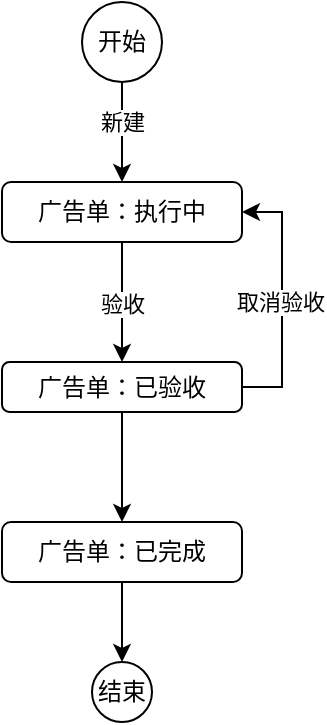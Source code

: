 <mxfile version="15.2.5" type="github">
  <diagram id="AkQMKZvMQYwWtEC3dOTx" name="Page-1">
    <mxGraphModel dx="1128" dy="597" grid="1" gridSize="10" guides="1" tooltips="1" connect="1" arrows="1" fold="1" page="1" pageScale="1" pageWidth="827" pageHeight="1169" math="0" shadow="0">
      <root>
        <mxCell id="0" />
        <mxCell id="1" parent="0" />
        <mxCell id="6yenNjJMddOGnztSA7gp-3" style="edgeStyle=orthogonalEdgeStyle;rounded=0;orthogonalLoop=1;jettySize=auto;html=1;" edge="1" parent="1" source="6yenNjJMddOGnztSA7gp-1" target="6yenNjJMddOGnztSA7gp-2">
          <mxGeometry relative="1" as="geometry" />
        </mxCell>
        <mxCell id="6yenNjJMddOGnztSA7gp-4" value="新建" style="edgeLabel;html=1;align=center;verticalAlign=middle;resizable=0;points=[];" vertex="1" connectable="0" parent="6yenNjJMddOGnztSA7gp-3">
          <mxGeometry x="0.305" relative="1" as="geometry">
            <mxPoint y="-13" as="offset" />
          </mxGeometry>
        </mxCell>
        <mxCell id="6yenNjJMddOGnztSA7gp-1" value="开始" style="ellipse;whiteSpace=wrap;html=1;aspect=fixed;" vertex="1" parent="1">
          <mxGeometry x="180" y="100" width="40" height="40" as="geometry" />
        </mxCell>
        <mxCell id="6yenNjJMddOGnztSA7gp-6" value="" style="edgeStyle=orthogonalEdgeStyle;rounded=0;orthogonalLoop=1;jettySize=auto;html=1;" edge="1" parent="1" source="6yenNjJMddOGnztSA7gp-2" target="6yenNjJMddOGnztSA7gp-5">
          <mxGeometry relative="1" as="geometry" />
        </mxCell>
        <mxCell id="6yenNjJMddOGnztSA7gp-7" value="验收" style="edgeLabel;html=1;align=center;verticalAlign=middle;resizable=0;points=[];" vertex="1" connectable="0" parent="6yenNjJMddOGnztSA7gp-6">
          <mxGeometry x="-0.255" relative="1" as="geometry">
            <mxPoint y="8" as="offset" />
          </mxGeometry>
        </mxCell>
        <mxCell id="6yenNjJMddOGnztSA7gp-2" value="广告单：执行中" style="rounded=1;whiteSpace=wrap;html=1;" vertex="1" parent="1">
          <mxGeometry x="140" y="190" width="120" height="30" as="geometry" />
        </mxCell>
        <mxCell id="6yenNjJMddOGnztSA7gp-9" style="edgeStyle=orthogonalEdgeStyle;rounded=0;orthogonalLoop=1;jettySize=auto;html=1;" edge="1" parent="1" source="6yenNjJMddOGnztSA7gp-5" target="6yenNjJMddOGnztSA7gp-8">
          <mxGeometry relative="1" as="geometry" />
        </mxCell>
        <mxCell id="6yenNjJMddOGnztSA7gp-11" style="edgeStyle=orthogonalEdgeStyle;rounded=0;orthogonalLoop=1;jettySize=auto;html=1;entryX=1;entryY=0.5;entryDx=0;entryDy=0;" edge="1" parent="1" source="6yenNjJMddOGnztSA7gp-5" target="6yenNjJMddOGnztSA7gp-2">
          <mxGeometry relative="1" as="geometry">
            <Array as="points">
              <mxPoint x="280" y="293" />
              <mxPoint x="280" y="205" />
            </Array>
          </mxGeometry>
        </mxCell>
        <mxCell id="6yenNjJMddOGnztSA7gp-12" value="取消验收" style="edgeLabel;html=1;align=center;verticalAlign=middle;resizable=0;points=[];" vertex="1" connectable="0" parent="6yenNjJMddOGnztSA7gp-11">
          <mxGeometry x="-0.194" y="1" relative="1" as="geometry">
            <mxPoint y="-11" as="offset" />
          </mxGeometry>
        </mxCell>
        <mxCell id="6yenNjJMddOGnztSA7gp-5" value="广告单：已验收" style="whiteSpace=wrap;html=1;rounded=1;" vertex="1" parent="1">
          <mxGeometry x="140" y="280" width="120" height="25" as="geometry" />
        </mxCell>
        <mxCell id="6yenNjJMddOGnztSA7gp-16" style="edgeStyle=orthogonalEdgeStyle;rounded=0;orthogonalLoop=1;jettySize=auto;html=1;entryX=0.5;entryY=0;entryDx=0;entryDy=0;" edge="1" parent="1" source="6yenNjJMddOGnztSA7gp-8" target="6yenNjJMddOGnztSA7gp-15">
          <mxGeometry relative="1" as="geometry" />
        </mxCell>
        <mxCell id="6yenNjJMddOGnztSA7gp-8" value="广告单：已完成" style="whiteSpace=wrap;html=1;rounded=1;" vertex="1" parent="1">
          <mxGeometry x="140" y="360" width="120" height="30" as="geometry" />
        </mxCell>
        <mxCell id="6yenNjJMddOGnztSA7gp-15" value="结束" style="ellipse;whiteSpace=wrap;html=1;aspect=fixed;" vertex="1" parent="1">
          <mxGeometry x="185" y="430" width="30" height="30" as="geometry" />
        </mxCell>
      </root>
    </mxGraphModel>
  </diagram>
</mxfile>
